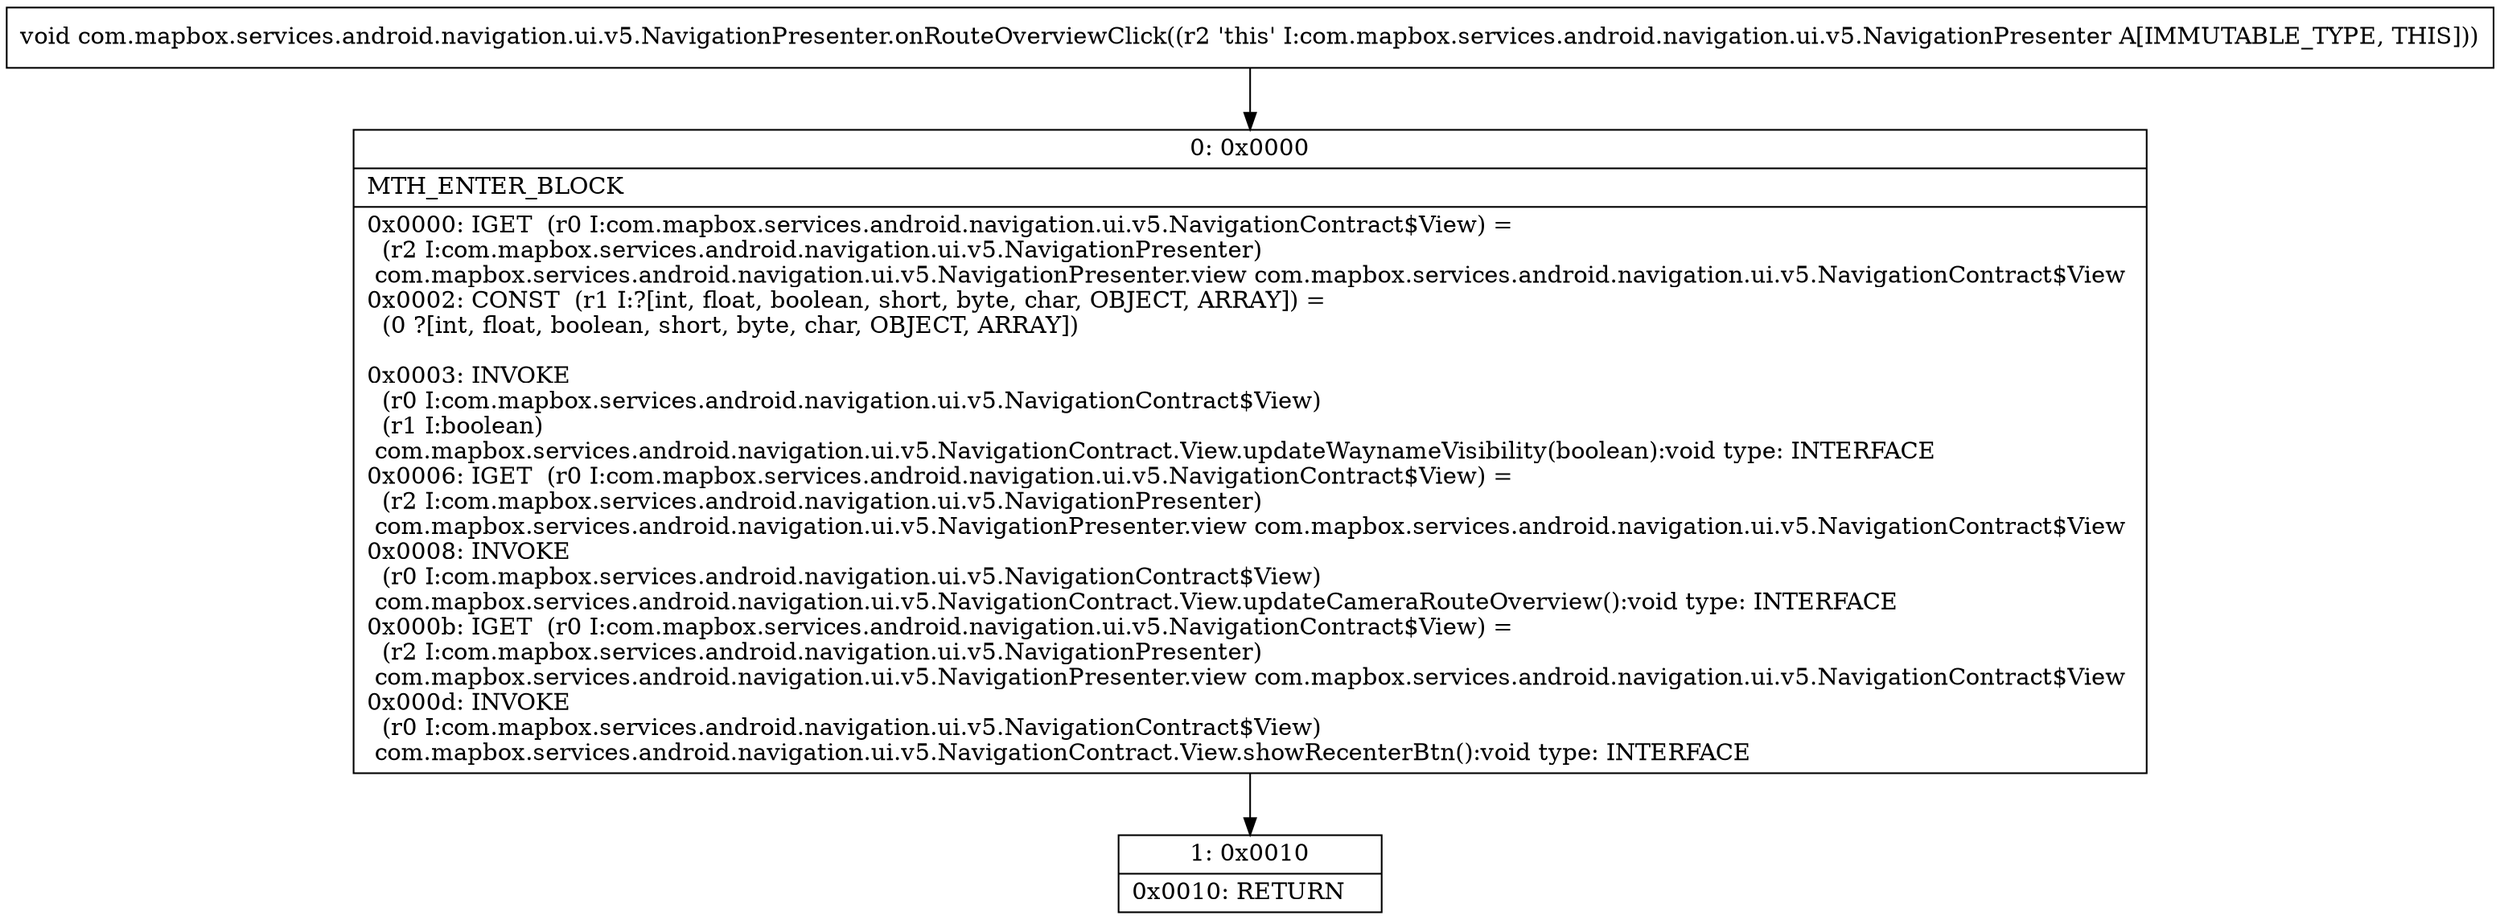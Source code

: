 digraph "CFG forcom.mapbox.services.android.navigation.ui.v5.NavigationPresenter.onRouteOverviewClick()V" {
Node_0 [shape=record,label="{0\:\ 0x0000|MTH_ENTER_BLOCK\l|0x0000: IGET  (r0 I:com.mapbox.services.android.navigation.ui.v5.NavigationContract$View) = \l  (r2 I:com.mapbox.services.android.navigation.ui.v5.NavigationPresenter)\l com.mapbox.services.android.navigation.ui.v5.NavigationPresenter.view com.mapbox.services.android.navigation.ui.v5.NavigationContract$View \l0x0002: CONST  (r1 I:?[int, float, boolean, short, byte, char, OBJECT, ARRAY]) = \l  (0 ?[int, float, boolean, short, byte, char, OBJECT, ARRAY])\l \l0x0003: INVOKE  \l  (r0 I:com.mapbox.services.android.navigation.ui.v5.NavigationContract$View)\l  (r1 I:boolean)\l com.mapbox.services.android.navigation.ui.v5.NavigationContract.View.updateWaynameVisibility(boolean):void type: INTERFACE \l0x0006: IGET  (r0 I:com.mapbox.services.android.navigation.ui.v5.NavigationContract$View) = \l  (r2 I:com.mapbox.services.android.navigation.ui.v5.NavigationPresenter)\l com.mapbox.services.android.navigation.ui.v5.NavigationPresenter.view com.mapbox.services.android.navigation.ui.v5.NavigationContract$View \l0x0008: INVOKE  \l  (r0 I:com.mapbox.services.android.navigation.ui.v5.NavigationContract$View)\l com.mapbox.services.android.navigation.ui.v5.NavigationContract.View.updateCameraRouteOverview():void type: INTERFACE \l0x000b: IGET  (r0 I:com.mapbox.services.android.navigation.ui.v5.NavigationContract$View) = \l  (r2 I:com.mapbox.services.android.navigation.ui.v5.NavigationPresenter)\l com.mapbox.services.android.navigation.ui.v5.NavigationPresenter.view com.mapbox.services.android.navigation.ui.v5.NavigationContract$View \l0x000d: INVOKE  \l  (r0 I:com.mapbox.services.android.navigation.ui.v5.NavigationContract$View)\l com.mapbox.services.android.navigation.ui.v5.NavigationContract.View.showRecenterBtn():void type: INTERFACE \l}"];
Node_1 [shape=record,label="{1\:\ 0x0010|0x0010: RETURN   \l}"];
MethodNode[shape=record,label="{void com.mapbox.services.android.navigation.ui.v5.NavigationPresenter.onRouteOverviewClick((r2 'this' I:com.mapbox.services.android.navigation.ui.v5.NavigationPresenter A[IMMUTABLE_TYPE, THIS])) }"];
MethodNode -> Node_0;
Node_0 -> Node_1;
}

